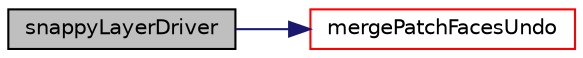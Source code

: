 digraph "snappyLayerDriver"
{
  bgcolor="transparent";
  edge [fontname="Helvetica",fontsize="10",labelfontname="Helvetica",labelfontsize="10"];
  node [fontname="Helvetica",fontsize="10",shape=record];
  rankdir="LR";
  Node1 [label="snappyLayerDriver",height=0.2,width=0.4,color="black", fillcolor="grey75", style="filled", fontcolor="black"];
  Node1 -> Node2 [color="midnightblue",fontsize="10",style="solid",fontname="Helvetica"];
  Node2 [label="mergePatchFacesUndo",height=0.2,width=0.4,color="red",URL="$a02426.html#a84ecedbf634ce64d783a6ebf25a2efec",tooltip="Merge patch faces on same cell. "];
}
